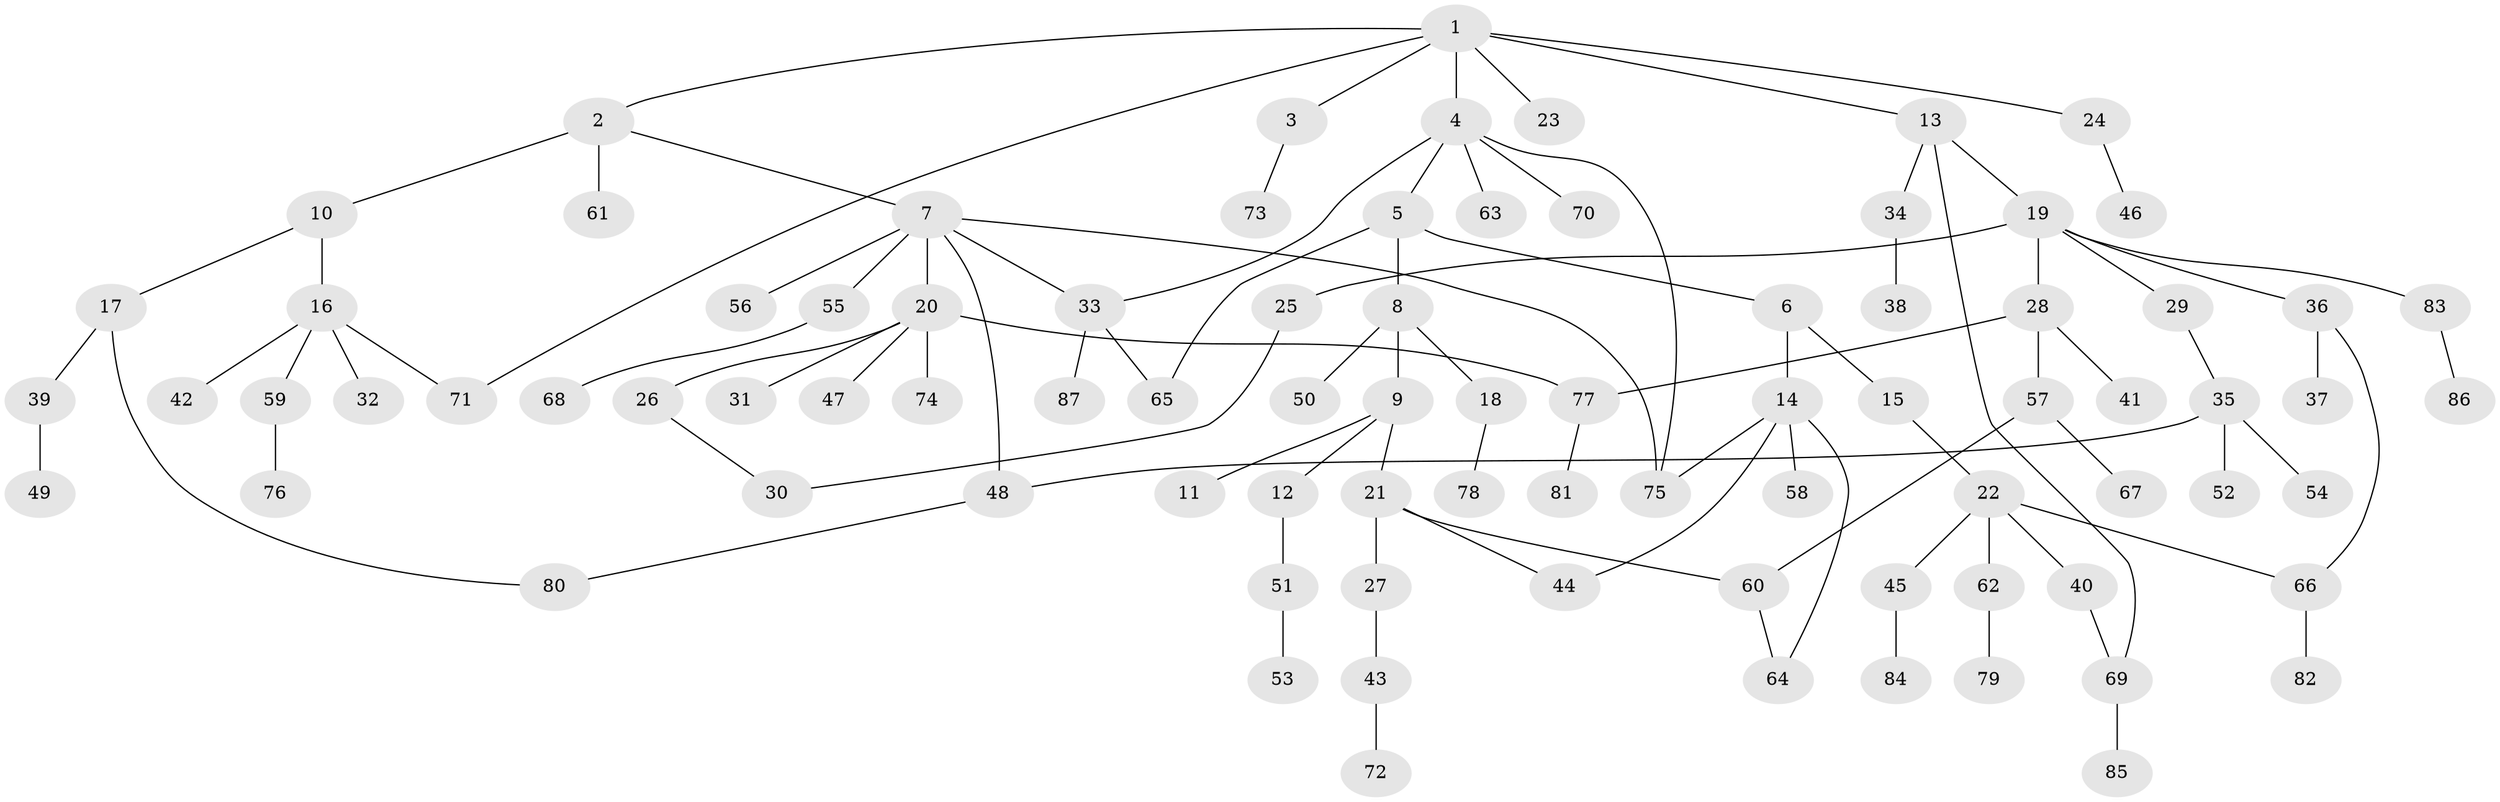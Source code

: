 // Generated by graph-tools (version 1.1) at 2025/34/03/09/25 02:34:33]
// undirected, 87 vertices, 100 edges
graph export_dot {
graph [start="1"]
  node [color=gray90,style=filled];
  1;
  2;
  3;
  4;
  5;
  6;
  7;
  8;
  9;
  10;
  11;
  12;
  13;
  14;
  15;
  16;
  17;
  18;
  19;
  20;
  21;
  22;
  23;
  24;
  25;
  26;
  27;
  28;
  29;
  30;
  31;
  32;
  33;
  34;
  35;
  36;
  37;
  38;
  39;
  40;
  41;
  42;
  43;
  44;
  45;
  46;
  47;
  48;
  49;
  50;
  51;
  52;
  53;
  54;
  55;
  56;
  57;
  58;
  59;
  60;
  61;
  62;
  63;
  64;
  65;
  66;
  67;
  68;
  69;
  70;
  71;
  72;
  73;
  74;
  75;
  76;
  77;
  78;
  79;
  80;
  81;
  82;
  83;
  84;
  85;
  86;
  87;
  1 -- 2;
  1 -- 3;
  1 -- 4;
  1 -- 13;
  1 -- 23;
  1 -- 24;
  1 -- 71;
  2 -- 7;
  2 -- 10;
  2 -- 61;
  3 -- 73;
  4 -- 5;
  4 -- 33;
  4 -- 63;
  4 -- 70;
  4 -- 75;
  5 -- 6;
  5 -- 8;
  5 -- 65;
  6 -- 14;
  6 -- 15;
  7 -- 20;
  7 -- 55;
  7 -- 56;
  7 -- 75;
  7 -- 48;
  7 -- 33;
  8 -- 9;
  8 -- 18;
  8 -- 50;
  9 -- 11;
  9 -- 12;
  9 -- 21;
  10 -- 16;
  10 -- 17;
  12 -- 51;
  13 -- 19;
  13 -- 34;
  13 -- 69;
  14 -- 58;
  14 -- 75;
  14 -- 44;
  14 -- 64;
  15 -- 22;
  16 -- 32;
  16 -- 42;
  16 -- 59;
  16 -- 71;
  17 -- 39;
  17 -- 80;
  18 -- 78;
  19 -- 25;
  19 -- 28;
  19 -- 29;
  19 -- 36;
  19 -- 83;
  20 -- 26;
  20 -- 31;
  20 -- 47;
  20 -- 74;
  20 -- 77;
  21 -- 27;
  21 -- 44;
  21 -- 60;
  22 -- 40;
  22 -- 45;
  22 -- 62;
  22 -- 66;
  24 -- 46;
  25 -- 30;
  26 -- 30;
  27 -- 43;
  28 -- 41;
  28 -- 57;
  28 -- 77;
  29 -- 35;
  33 -- 87;
  33 -- 65;
  34 -- 38;
  35 -- 48;
  35 -- 52;
  35 -- 54;
  36 -- 37;
  36 -- 66;
  39 -- 49;
  40 -- 69;
  43 -- 72;
  45 -- 84;
  48 -- 80;
  51 -- 53;
  55 -- 68;
  57 -- 60;
  57 -- 67;
  59 -- 76;
  60 -- 64;
  62 -- 79;
  66 -- 82;
  69 -- 85;
  77 -- 81;
  83 -- 86;
}
